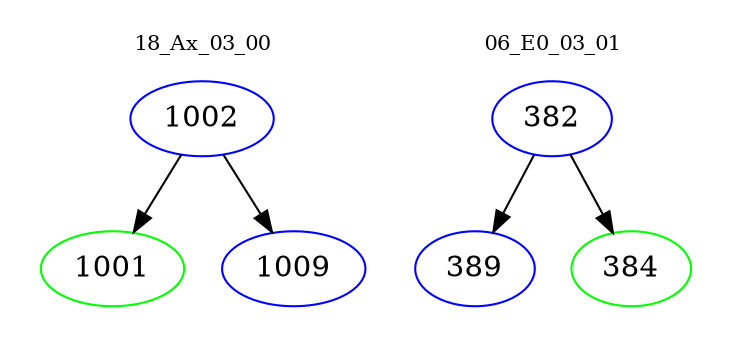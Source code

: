 digraph{
subgraph cluster_0 {
color = white
label = "18_Ax_03_00";
fontsize=10;
T0_1002 [label="1002", color="blue"]
T0_1002 -> T0_1001 [color="black"]
T0_1001 [label="1001", color="green"]
T0_1002 -> T0_1009 [color="black"]
T0_1009 [label="1009", color="blue"]
}
subgraph cluster_1 {
color = white
label = "06_E0_03_01";
fontsize=10;
T1_382 [label="382", color="blue"]
T1_382 -> T1_389 [color="black"]
T1_389 [label="389", color="blue"]
T1_382 -> T1_384 [color="black"]
T1_384 [label="384", color="green"]
}
}
